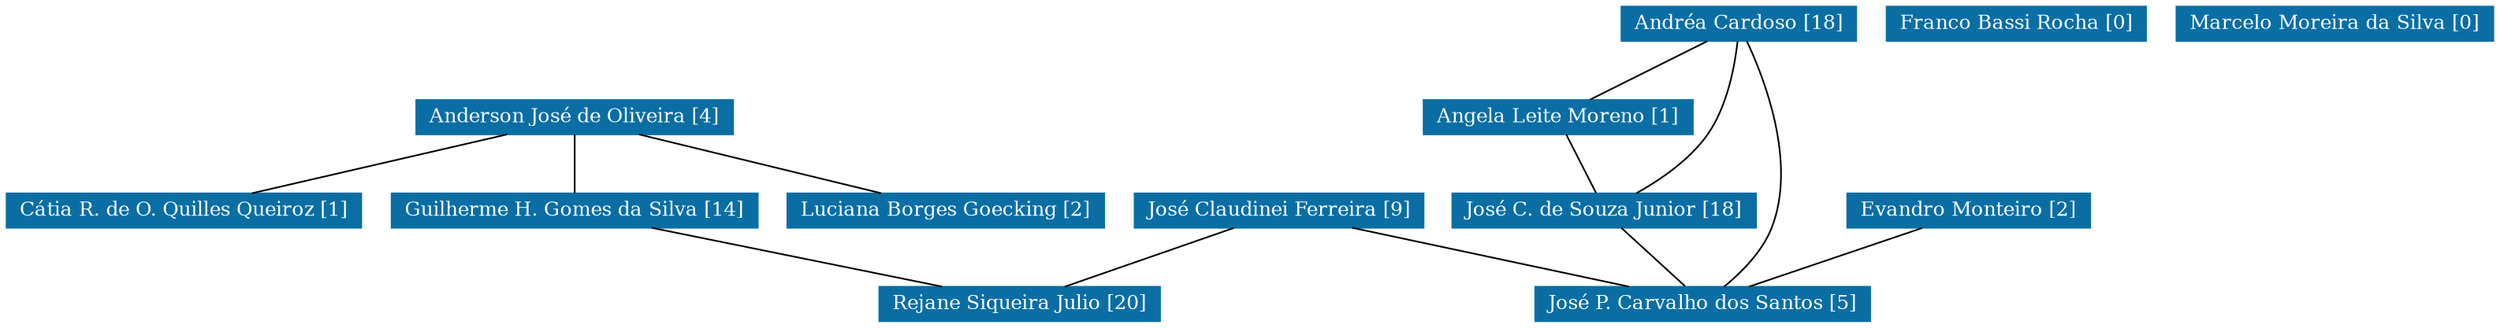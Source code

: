 strict graph grafo1 {
	graph [bb="0,0,1255.5,192",
		id=grafo1,
		overlap=False
	];
	node [fontsize=12,
		label="\N",
		shape=rectangle,
		style=filled
	];
	0	 [URL="membro-1349156075777095.html",
		color="#0A6EA4",
		fontcolor="#FFFFFF",
		height=0.29167,
		label="Anderson José de Oliveira [4]",
		pos="288.5,124.5",
		width=2.1944];
	3	 [URL="membro-0061488493893247.html",
		color="#0A6EA4",
		fontcolor="#FFFFFF",
		height=0.29167,
		label="Cátia R. de O. Quilles Queiroz [1]",
		pos="89.5,67.5",
		width=2.4861];
	0 -- 3	 [pos="251.54,113.91 215.79,103.67 161.94,88.25 126.27,78.031"];
	6	 [URL="membro-5817829882396943.html",
		color="#0A6EA4",
		fontcolor="#FFFFFF",
		height=0.29167,
		label="Guilherme H. Gomes da Silva [14]",
		pos="288.5,67.5",
		width=2.5417];
	0 -- 6	 [pos="288.5,113.78 288.5,103.59 288.5,88.348 288.5,78.173"];
	10	 [URL="membro-4139948635593421.html",
		color="#0A6EA4",
		fontcolor="#FFFFFF",
		height=0.29167,
		label="Luciana Borges Goecking [2]",
		pos="477.5,67.5",
		width=2.1944];
	0 -- 10	 [pos="323.61,113.91 357.55,103.67 408.7,88.25 442.58,78.031"];
	12	 [URL="membro-1798884495942862.html",
		color="#0A6EA4",
		fontcolor="#FFFFFF",
		height=0.29167,
		label="Rejane Siqueira Julio [20]",
		pos="517.5,10.5",
		width=1.9306];
	6 -- 12	 [pos="330.77,56.979 371.87,46.75 433.95,31.297 475.09,21.056"];
	1	 [URL="membro-6016565950437007.html",
		color="#0A6EA4",
		fontcolor="#FFFFFF",
		height=0.29167,
		label="Andréa Cardoso [18]",
		pos="878.5,181.5",
		width=1.625];
	2	 [URL="membro-5106302431642025.html",
		color="#0A6EA4",
		fontcolor="#FFFFFF",
		height=0.29167,
		label="Angela Leite Moreno [1]",
		pos="782.5,124.5",
		width=1.875];
	1 -- 2	 [pos="860.44,170.78 843.28,160.59 817.61,145.35 800.48,135.17"];
	7	 [URL="membro-1690570104837528.html",
		color="#0A6EA4",
		fontcolor="#FFFFFF",
		height=0.29167,
		label="José C. de Souza Junior [18]",
		pos="812.5,67.5",
		width=2.1111];
	1 -- 7	 [pos="877.21,170.78 875.17,156.87 870.26,132.25 859.5,114 851.11,99.76 837.29,86.827 826.8,78.237"];
	9	 [URL="membro-9393213180145144.html",
		color="#0A6EA4",
		fontcolor="#FFFFFF",
		height=0.29167,
		label="José P. Carvalho dos Santos [5]",
		pos="864.5,10.5",
		width=2.3056];
	1 -- 9	 [pos="883.29,170.92 892.46,149.12 910.52,97.831 897.5,57 893.11,43.23 882.99,30.042 875.11,21.251"];
	2 -- 7	 [pos="788.14,113.78 793.51,103.59 801.53,88.348 806.88,78.173"];
	7 -- 9	 [pos="822.28,56.779 831.58,46.588 845.48,31.348 854.76,21.173"];
	4	 [URL="membro-3089568911577519.html",
		color="#0A6EA4",
		fontcolor="#FFFFFF",
		height=0.29167,
		label="Evandro Monteiro [2]",
		pos="1004.5,67.5",
		width=1.6667];
	4 -- 9	 [pos="978.5,56.912 953.35,46.674 915.46,31.25 890.37,21.031"];
	5	 [URL="membro-0165435409542220.html",
		color="#0A6EA4",
		fontcolor="#FFFFFF",
		height=0.29167,
		label="Franco Bassi Rocha [0]",
		pos="1019.5,181.5",
		width=1.7778];
	8	 [URL="membro-6808752952332925.html",
		color="#0A6EA4",
		fontcolor="#FFFFFF",
		height=0.29167,
		label="José Claudinei Ferreira [9]",
		pos="646.5,67.5",
		width=1.9861];
	8 -- 12	 [pos="622.54,56.912 599.37,46.674 564.46,31.25 541.33,21.031"];
	8 -- 9	 [pos="686.74,56.979 725.86,46.75 784.96,31.297 824.13,21.056"];
	11	 [URL="membro-6715092420026095.html",
		color="#0A6EA4",
		fontcolor="#FFFFFF",
		height=0.29167,
		label="Marcelo Moreira da Silva [0]",
		pos="1178.5,181.5",
		width=2.1389];
}
